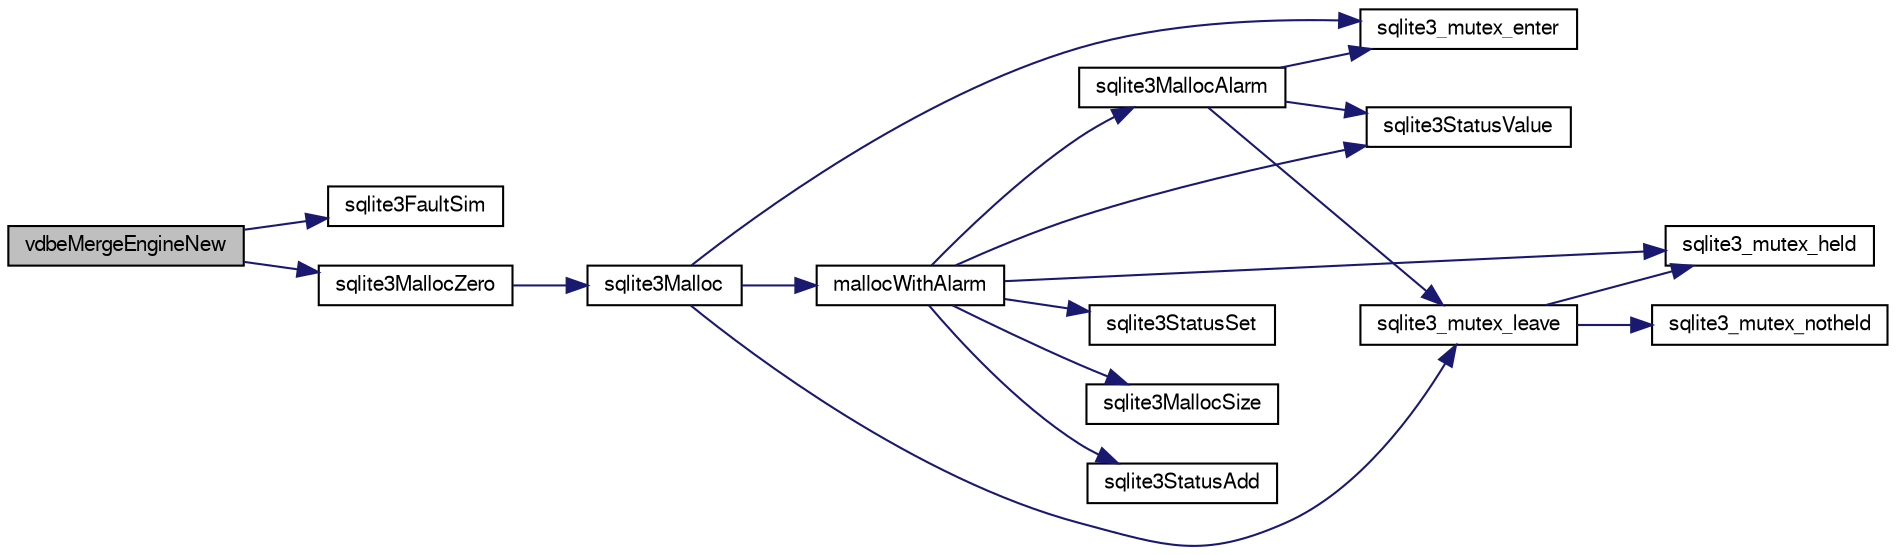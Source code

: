 digraph "vdbeMergeEngineNew"
{
  edge [fontname="FreeSans",fontsize="10",labelfontname="FreeSans",labelfontsize="10"];
  node [fontname="FreeSans",fontsize="10",shape=record];
  rankdir="LR";
  Node869184 [label="vdbeMergeEngineNew",height=0.2,width=0.4,color="black", fillcolor="grey75", style="filled", fontcolor="black"];
  Node869184 -> Node869185 [color="midnightblue",fontsize="10",style="solid",fontname="FreeSans"];
  Node869185 [label="sqlite3FaultSim",height=0.2,width=0.4,color="black", fillcolor="white", style="filled",URL="$sqlite3_8c.html#a609068924de458ce924b87b332d8d67b"];
  Node869184 -> Node869186 [color="midnightblue",fontsize="10",style="solid",fontname="FreeSans"];
  Node869186 [label="sqlite3MallocZero",height=0.2,width=0.4,color="black", fillcolor="white", style="filled",URL="$sqlite3_8c.html#ab3e07a30b9b5471f9f5e8f9cb7229934"];
  Node869186 -> Node869187 [color="midnightblue",fontsize="10",style="solid",fontname="FreeSans"];
  Node869187 [label="sqlite3Malloc",height=0.2,width=0.4,color="black", fillcolor="white", style="filled",URL="$sqlite3_8c.html#a361a2eaa846b1885f123abe46f5d8b2b"];
  Node869187 -> Node869188 [color="midnightblue",fontsize="10",style="solid",fontname="FreeSans"];
  Node869188 [label="sqlite3_mutex_enter",height=0.2,width=0.4,color="black", fillcolor="white", style="filled",URL="$sqlite3_8c.html#a1c12cde690bd89f104de5cbad12a6bf5"];
  Node869187 -> Node869189 [color="midnightblue",fontsize="10",style="solid",fontname="FreeSans"];
  Node869189 [label="mallocWithAlarm",height=0.2,width=0.4,color="black", fillcolor="white", style="filled",URL="$sqlite3_8c.html#ab070d5cf8e48ec8a6a43cf025d48598b"];
  Node869189 -> Node869190 [color="midnightblue",fontsize="10",style="solid",fontname="FreeSans"];
  Node869190 [label="sqlite3_mutex_held",height=0.2,width=0.4,color="black", fillcolor="white", style="filled",URL="$sqlite3_8c.html#acf77da68932b6bc163c5e68547ecc3e7"];
  Node869189 -> Node869191 [color="midnightblue",fontsize="10",style="solid",fontname="FreeSans"];
  Node869191 [label="sqlite3StatusSet",height=0.2,width=0.4,color="black", fillcolor="white", style="filled",URL="$sqlite3_8c.html#afec7586c01fcb5ea17dc9d7725a589d9"];
  Node869189 -> Node869192 [color="midnightblue",fontsize="10",style="solid",fontname="FreeSans"];
  Node869192 [label="sqlite3StatusValue",height=0.2,width=0.4,color="black", fillcolor="white", style="filled",URL="$sqlite3_8c.html#a30b8ac296c6e200c1fa57708d52c6ef6"];
  Node869189 -> Node869193 [color="midnightblue",fontsize="10",style="solid",fontname="FreeSans"];
  Node869193 [label="sqlite3MallocAlarm",height=0.2,width=0.4,color="black", fillcolor="white", style="filled",URL="$sqlite3_8c.html#ada66988e8471d1198f3219c062377508"];
  Node869193 -> Node869192 [color="midnightblue",fontsize="10",style="solid",fontname="FreeSans"];
  Node869193 -> Node869194 [color="midnightblue",fontsize="10",style="solid",fontname="FreeSans"];
  Node869194 [label="sqlite3_mutex_leave",height=0.2,width=0.4,color="black", fillcolor="white", style="filled",URL="$sqlite3_8c.html#a5838d235601dbd3c1fa993555c6bcc93"];
  Node869194 -> Node869190 [color="midnightblue",fontsize="10",style="solid",fontname="FreeSans"];
  Node869194 -> Node869195 [color="midnightblue",fontsize="10",style="solid",fontname="FreeSans"];
  Node869195 [label="sqlite3_mutex_notheld",height=0.2,width=0.4,color="black", fillcolor="white", style="filled",URL="$sqlite3_8c.html#a83967c837c1c000d3b5adcfaa688f5dc"];
  Node869193 -> Node869188 [color="midnightblue",fontsize="10",style="solid",fontname="FreeSans"];
  Node869189 -> Node869196 [color="midnightblue",fontsize="10",style="solid",fontname="FreeSans"];
  Node869196 [label="sqlite3MallocSize",height=0.2,width=0.4,color="black", fillcolor="white", style="filled",URL="$sqlite3_8c.html#acf5d2a5f35270bafb050bd2def576955"];
  Node869189 -> Node869197 [color="midnightblue",fontsize="10",style="solid",fontname="FreeSans"];
  Node869197 [label="sqlite3StatusAdd",height=0.2,width=0.4,color="black", fillcolor="white", style="filled",URL="$sqlite3_8c.html#afa029f93586aeab4cc85360905dae9cd"];
  Node869187 -> Node869194 [color="midnightblue",fontsize="10",style="solid",fontname="FreeSans"];
}

